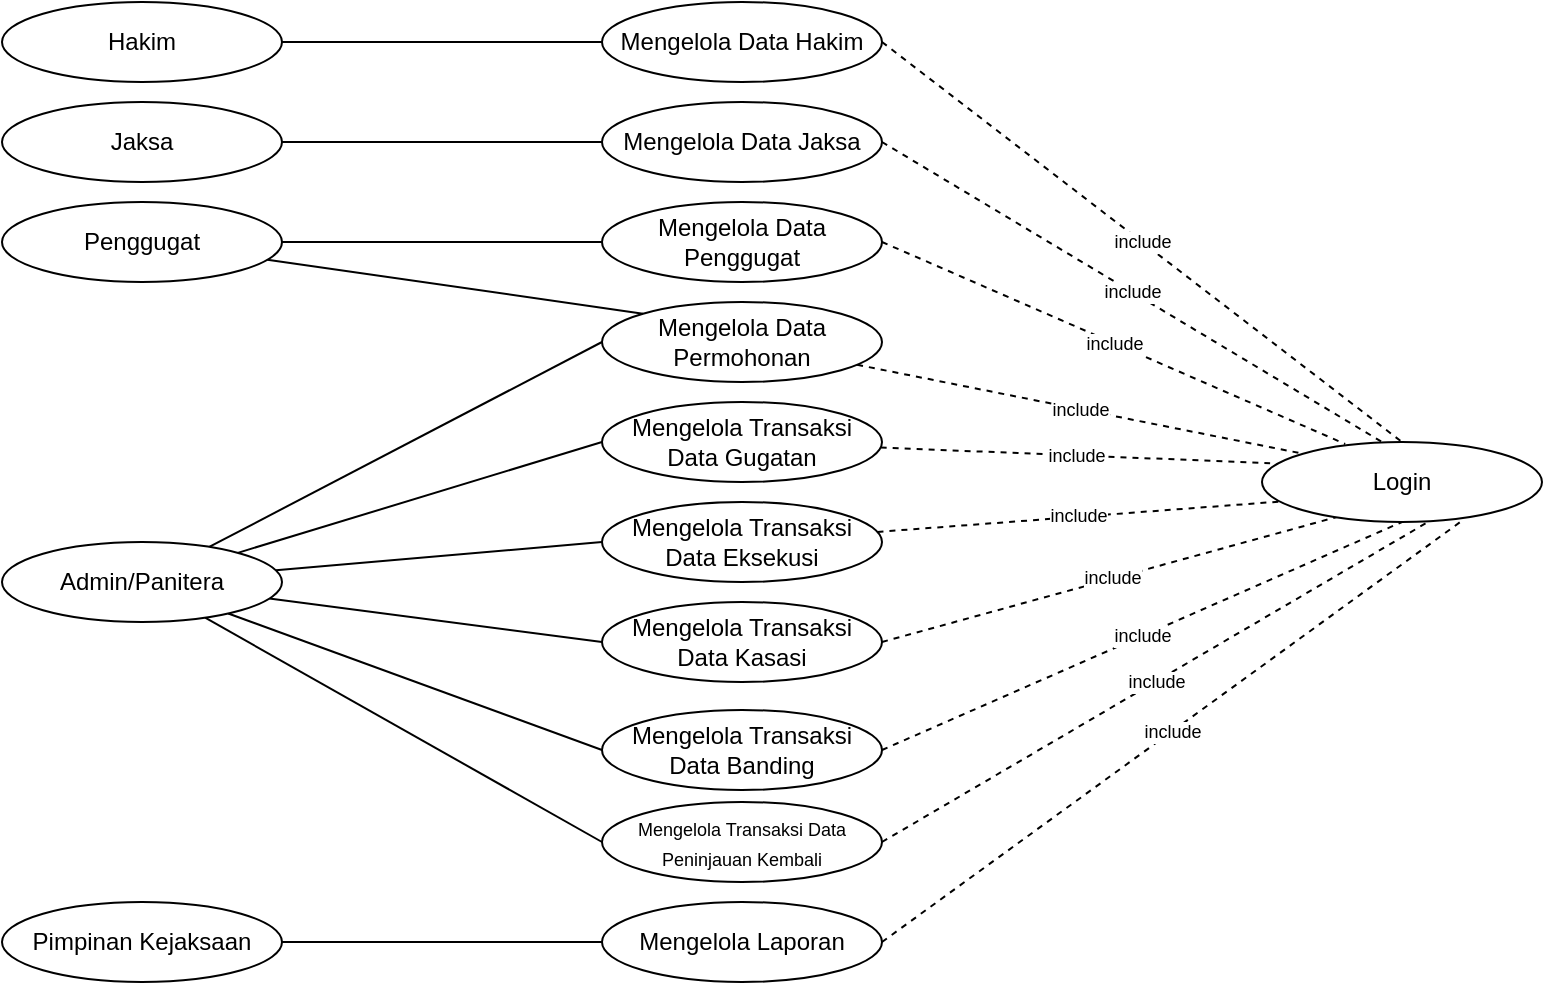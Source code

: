 <mxfile version="18.0.4" type="github"><diagram id="pN3tOv0Hnyo84Ak2nDvD" name="Page-1"><mxGraphModel dx="1221" dy="604" grid="1" gridSize="10" guides="1" tooltips="1" connect="1" arrows="1" fold="1" page="1" pageScale="1" pageWidth="583" pageHeight="827" math="0" shadow="0"><root><mxCell id="0"/><mxCell id="1" parent="0"/><mxCell id="IQrEFB0qYogeFQhgFLlO-49" value="include" style="edgeStyle=none;rounded=0;orthogonalLoop=1;jettySize=auto;html=1;entryX=0.5;entryY=0;entryDx=0;entryDy=0;fontSize=9;endArrow=none;endFill=0;exitX=1;exitY=0.5;exitDx=0;exitDy=0;dashed=1;" edge="1" parent="1" source="IQrEFB0qYogeFQhgFLlO-1" target="IQrEFB0qYogeFQhgFLlO-11"><mxGeometry relative="1" as="geometry"/></mxCell><mxCell id="IQrEFB0qYogeFQhgFLlO-1" value="Mengelola Data Hakim" style="ellipse;whiteSpace=wrap;html=1;" vertex="1" parent="1"><mxGeometry x="360" y="60" width="140" height="40" as="geometry"/></mxCell><mxCell id="IQrEFB0qYogeFQhgFLlO-50" value="include" style="edgeStyle=none;rounded=0;orthogonalLoop=1;jettySize=auto;html=1;fontSize=9;endArrow=none;endFill=0;exitX=1;exitY=0.5;exitDx=0;exitDy=0;dashed=1;" edge="1" parent="1" source="IQrEFB0qYogeFQhgFLlO-2"><mxGeometry relative="1" as="geometry"><mxPoint x="750" y="280" as="targetPoint"/></mxGeometry></mxCell><mxCell id="IQrEFB0qYogeFQhgFLlO-2" value="Mengelola Data Jaksa" style="ellipse;whiteSpace=wrap;html=1;" vertex="1" parent="1"><mxGeometry x="360" y="110" width="140" height="40" as="geometry"/></mxCell><mxCell id="IQrEFB0qYogeFQhgFLlO-51" value="include" style="edgeStyle=none;rounded=0;orthogonalLoop=1;jettySize=auto;html=1;entryX=0.297;entryY=0.025;entryDx=0;entryDy=0;fontSize=9;endArrow=none;endFill=0;exitX=1;exitY=0.5;exitDx=0;exitDy=0;entryPerimeter=0;dashed=1;" edge="1" parent="1" source="IQrEFB0qYogeFQhgFLlO-3" target="IQrEFB0qYogeFQhgFLlO-11"><mxGeometry relative="1" as="geometry"/></mxCell><mxCell id="IQrEFB0qYogeFQhgFLlO-3" value="Mengelola Data Penggugat" style="ellipse;whiteSpace=wrap;html=1;" vertex="1" parent="1"><mxGeometry x="360" y="160" width="140" height="40" as="geometry"/></mxCell><mxCell id="IQrEFB0qYogeFQhgFLlO-54" value="include" style="edgeStyle=none;rounded=0;orthogonalLoop=1;jettySize=auto;html=1;entryX=0;entryY=0;entryDx=0;entryDy=0;fontSize=9;endArrow=none;endFill=0;dashed=1;" edge="1" parent="1" source="IQrEFB0qYogeFQhgFLlO-4" target="IQrEFB0qYogeFQhgFLlO-11"><mxGeometry relative="1" as="geometry"/></mxCell><mxCell id="IQrEFB0qYogeFQhgFLlO-4" value="Mengelola Data Permohonan" style="ellipse;whiteSpace=wrap;html=1;" vertex="1" parent="1"><mxGeometry x="360" y="210" width="140" height="40" as="geometry"/></mxCell><mxCell id="IQrEFB0qYogeFQhgFLlO-55" value="include" style="edgeStyle=none;rounded=0;orthogonalLoop=1;jettySize=auto;html=1;fontSize=9;endArrow=none;endFill=0;entryX=0.029;entryY=0.265;entryDx=0;entryDy=0;entryPerimeter=0;dashed=1;" edge="1" parent="1" source="IQrEFB0qYogeFQhgFLlO-5" target="IQrEFB0qYogeFQhgFLlO-11"><mxGeometry relative="1" as="geometry"><mxPoint x="690" y="280" as="targetPoint"/></mxGeometry></mxCell><mxCell id="IQrEFB0qYogeFQhgFLlO-5" value="Mengelola Transaksi Data Gugatan" style="ellipse;whiteSpace=wrap;html=1;" vertex="1" parent="1"><mxGeometry x="360" y="260" width="140" height="40" as="geometry"/></mxCell><mxCell id="IQrEFB0qYogeFQhgFLlO-56" value="include" style="edgeStyle=none;rounded=0;orthogonalLoop=1;jettySize=auto;html=1;entryX=0.063;entryY=0.745;entryDx=0;entryDy=0;fontSize=9;endArrow=none;endFill=0;entryPerimeter=0;dashed=1;" edge="1" parent="1" source="IQrEFB0qYogeFQhgFLlO-6" target="IQrEFB0qYogeFQhgFLlO-11"><mxGeometry relative="1" as="geometry"/></mxCell><mxCell id="IQrEFB0qYogeFQhgFLlO-6" value="Mengelola Transaksi Data Eksekusi" style="ellipse;whiteSpace=wrap;html=1;" vertex="1" parent="1"><mxGeometry x="360" y="310" width="140" height="40" as="geometry"/></mxCell><mxCell id="IQrEFB0qYogeFQhgFLlO-57" value="include" style="edgeStyle=none;rounded=0;orthogonalLoop=1;jettySize=auto;html=1;entryX=0.28;entryY=0.925;entryDx=0;entryDy=0;entryPerimeter=0;fontSize=9;endArrow=none;endFill=0;dashed=1;exitX=1;exitY=0.5;exitDx=0;exitDy=0;" edge="1" parent="1" source="IQrEFB0qYogeFQhgFLlO-7" target="IQrEFB0qYogeFQhgFLlO-11"><mxGeometry relative="1" as="geometry"/></mxCell><mxCell id="IQrEFB0qYogeFQhgFLlO-7" value="Mengelola Transaksi Data Kasasi" style="ellipse;whiteSpace=wrap;html=1;" vertex="1" parent="1"><mxGeometry x="360" y="360" width="140" height="40" as="geometry"/></mxCell><mxCell id="IQrEFB0qYogeFQhgFLlO-58" value="include" style="edgeStyle=none;rounded=0;orthogonalLoop=1;jettySize=auto;html=1;entryX=0.5;entryY=1;entryDx=0;entryDy=0;fontSize=9;endArrow=none;endFill=0;dashed=1;exitX=1;exitY=0.5;exitDx=0;exitDy=0;" edge="1" parent="1" source="IQrEFB0qYogeFQhgFLlO-8" target="IQrEFB0qYogeFQhgFLlO-11"><mxGeometry relative="1" as="geometry"/></mxCell><mxCell id="IQrEFB0qYogeFQhgFLlO-8" value="Mengelola Transaksi Data Banding" style="ellipse;whiteSpace=wrap;html=1;" vertex="1" parent="1"><mxGeometry x="360" y="414" width="140" height="40" as="geometry"/></mxCell><mxCell id="IQrEFB0qYogeFQhgFLlO-59" value="include" style="edgeStyle=none;rounded=0;orthogonalLoop=1;jettySize=auto;html=1;entryX=0.6;entryY=0.985;entryDx=0;entryDy=0;entryPerimeter=0;fontSize=9;endArrow=none;endFill=0;dashed=1;exitX=1;exitY=0.5;exitDx=0;exitDy=0;" edge="1" parent="1" source="IQrEFB0qYogeFQhgFLlO-9" target="IQrEFB0qYogeFQhgFLlO-11"><mxGeometry relative="1" as="geometry"/></mxCell><mxCell id="IQrEFB0qYogeFQhgFLlO-9" value="&lt;font style=&quot;font-size: 9px;&quot;&gt;Mengelola Transaksi Data Peninjauan Kembali&lt;/font&gt;" style="ellipse;whiteSpace=wrap;html=1;" vertex="1" parent="1"><mxGeometry x="360" y="460" width="140" height="40" as="geometry"/></mxCell><mxCell id="IQrEFB0qYogeFQhgFLlO-60" value="include" style="edgeStyle=none;rounded=0;orthogonalLoop=1;jettySize=auto;html=1;entryX=0.714;entryY=0.985;entryDx=0;entryDy=0;entryPerimeter=0;fontSize=9;endArrow=none;endFill=0;dashed=1;exitX=1;exitY=0.5;exitDx=0;exitDy=0;" edge="1" parent="1" source="IQrEFB0qYogeFQhgFLlO-10" target="IQrEFB0qYogeFQhgFLlO-11"><mxGeometry relative="1" as="geometry"/></mxCell><mxCell id="IQrEFB0qYogeFQhgFLlO-10" value="Mengelola Laporan" style="ellipse;whiteSpace=wrap;html=1;" vertex="1" parent="1"><mxGeometry x="360" y="510" width="140" height="40" as="geometry"/></mxCell><mxCell id="IQrEFB0qYogeFQhgFLlO-11" value="Login" style="ellipse;whiteSpace=wrap;html=1;" vertex="1" parent="1"><mxGeometry x="690" y="280" width="140" height="40" as="geometry"/></mxCell><mxCell id="IQrEFB0qYogeFQhgFLlO-38" style="edgeStyle=none;rounded=0;orthogonalLoop=1;jettySize=auto;html=1;entryX=0;entryY=0.5;entryDx=0;entryDy=0;fontSize=9;endArrow=none;endFill=0;" edge="1" parent="1" source="IQrEFB0qYogeFQhgFLlO-16" target="IQrEFB0qYogeFQhgFLlO-1"><mxGeometry relative="1" as="geometry"/></mxCell><mxCell id="IQrEFB0qYogeFQhgFLlO-16" value="Hakim" style="ellipse;whiteSpace=wrap;html=1;" vertex="1" parent="1"><mxGeometry x="60" y="60" width="140" height="40" as="geometry"/></mxCell><mxCell id="IQrEFB0qYogeFQhgFLlO-39" style="edgeStyle=none;rounded=0;orthogonalLoop=1;jettySize=auto;html=1;fontSize=9;endArrow=none;endFill=0;" edge="1" parent="1" source="IQrEFB0qYogeFQhgFLlO-17" target="IQrEFB0qYogeFQhgFLlO-2"><mxGeometry relative="1" as="geometry"/></mxCell><mxCell id="IQrEFB0qYogeFQhgFLlO-17" value="Jaksa" style="ellipse;whiteSpace=wrap;html=1;" vertex="1" parent="1"><mxGeometry x="60" y="110" width="140" height="40" as="geometry"/></mxCell><mxCell id="IQrEFB0qYogeFQhgFLlO-40" style="edgeStyle=none;rounded=0;orthogonalLoop=1;jettySize=auto;html=1;entryX=0;entryY=0.5;entryDx=0;entryDy=0;fontSize=9;endArrow=none;endFill=0;" edge="1" parent="1" source="IQrEFB0qYogeFQhgFLlO-18" target="IQrEFB0qYogeFQhgFLlO-3"><mxGeometry relative="1" as="geometry"/></mxCell><mxCell id="IQrEFB0qYogeFQhgFLlO-42" style="edgeStyle=none;rounded=0;orthogonalLoop=1;jettySize=auto;html=1;entryX=0;entryY=0;entryDx=0;entryDy=0;fontSize=9;endArrow=none;endFill=0;" edge="1" parent="1" source="IQrEFB0qYogeFQhgFLlO-18" target="IQrEFB0qYogeFQhgFLlO-4"><mxGeometry relative="1" as="geometry"/></mxCell><mxCell id="IQrEFB0qYogeFQhgFLlO-18" value="Penggugat" style="ellipse;whiteSpace=wrap;html=1;" vertex="1" parent="1"><mxGeometry x="60" y="160" width="140" height="40" as="geometry"/></mxCell><mxCell id="IQrEFB0qYogeFQhgFLlO-41" style="edgeStyle=none;rounded=0;orthogonalLoop=1;jettySize=auto;html=1;entryX=0;entryY=0.5;entryDx=0;entryDy=0;fontSize=9;endArrow=none;endFill=0;" edge="1" parent="1" source="IQrEFB0qYogeFQhgFLlO-19" target="IQrEFB0qYogeFQhgFLlO-4"><mxGeometry relative="1" as="geometry"/></mxCell><mxCell id="IQrEFB0qYogeFQhgFLlO-43" style="edgeStyle=none;rounded=0;orthogonalLoop=1;jettySize=auto;html=1;entryX=0;entryY=0.5;entryDx=0;entryDy=0;fontSize=9;endArrow=none;endFill=0;" edge="1" parent="1" source="IQrEFB0qYogeFQhgFLlO-19" target="IQrEFB0qYogeFQhgFLlO-5"><mxGeometry relative="1" as="geometry"/></mxCell><mxCell id="IQrEFB0qYogeFQhgFLlO-44" style="edgeStyle=none;rounded=0;orthogonalLoop=1;jettySize=auto;html=1;entryX=0;entryY=0.5;entryDx=0;entryDy=0;fontSize=9;endArrow=none;endFill=0;" edge="1" parent="1" source="IQrEFB0qYogeFQhgFLlO-19" target="IQrEFB0qYogeFQhgFLlO-6"><mxGeometry relative="1" as="geometry"/></mxCell><mxCell id="IQrEFB0qYogeFQhgFLlO-45" style="edgeStyle=none;rounded=0;orthogonalLoop=1;jettySize=auto;html=1;entryX=0;entryY=0.5;entryDx=0;entryDy=0;fontSize=9;endArrow=none;endFill=0;" edge="1" parent="1" source="IQrEFB0qYogeFQhgFLlO-19" target="IQrEFB0qYogeFQhgFLlO-7"><mxGeometry relative="1" as="geometry"/></mxCell><mxCell id="IQrEFB0qYogeFQhgFLlO-46" style="edgeStyle=none;rounded=0;orthogonalLoop=1;jettySize=auto;html=1;entryX=0;entryY=0.5;entryDx=0;entryDy=0;fontSize=9;endArrow=none;endFill=0;" edge="1" parent="1" source="IQrEFB0qYogeFQhgFLlO-19" target="IQrEFB0qYogeFQhgFLlO-8"><mxGeometry relative="1" as="geometry"/></mxCell><mxCell id="IQrEFB0qYogeFQhgFLlO-47" style="edgeStyle=none;rounded=0;orthogonalLoop=1;jettySize=auto;html=1;entryX=0;entryY=0.5;entryDx=0;entryDy=0;fontSize=9;endArrow=none;endFill=0;" edge="1" parent="1" source="IQrEFB0qYogeFQhgFLlO-19" target="IQrEFB0qYogeFQhgFLlO-9"><mxGeometry relative="1" as="geometry"/></mxCell><mxCell id="IQrEFB0qYogeFQhgFLlO-19" value="Admin/Panitera" style="ellipse;whiteSpace=wrap;html=1;" vertex="1" parent="1"><mxGeometry x="60" y="330" width="140" height="40" as="geometry"/></mxCell><mxCell id="IQrEFB0qYogeFQhgFLlO-48" style="edgeStyle=none;rounded=0;orthogonalLoop=1;jettySize=auto;html=1;fontSize=9;endArrow=none;endFill=0;" edge="1" parent="1" source="IQrEFB0qYogeFQhgFLlO-20" target="IQrEFB0qYogeFQhgFLlO-10"><mxGeometry relative="1" as="geometry"/></mxCell><mxCell id="IQrEFB0qYogeFQhgFLlO-20" value="Pimpinan Kejaksaan" style="ellipse;whiteSpace=wrap;html=1;" vertex="1" parent="1"><mxGeometry x="60" y="510" width="140" height="40" as="geometry"/></mxCell></root></mxGraphModel></diagram></mxfile>